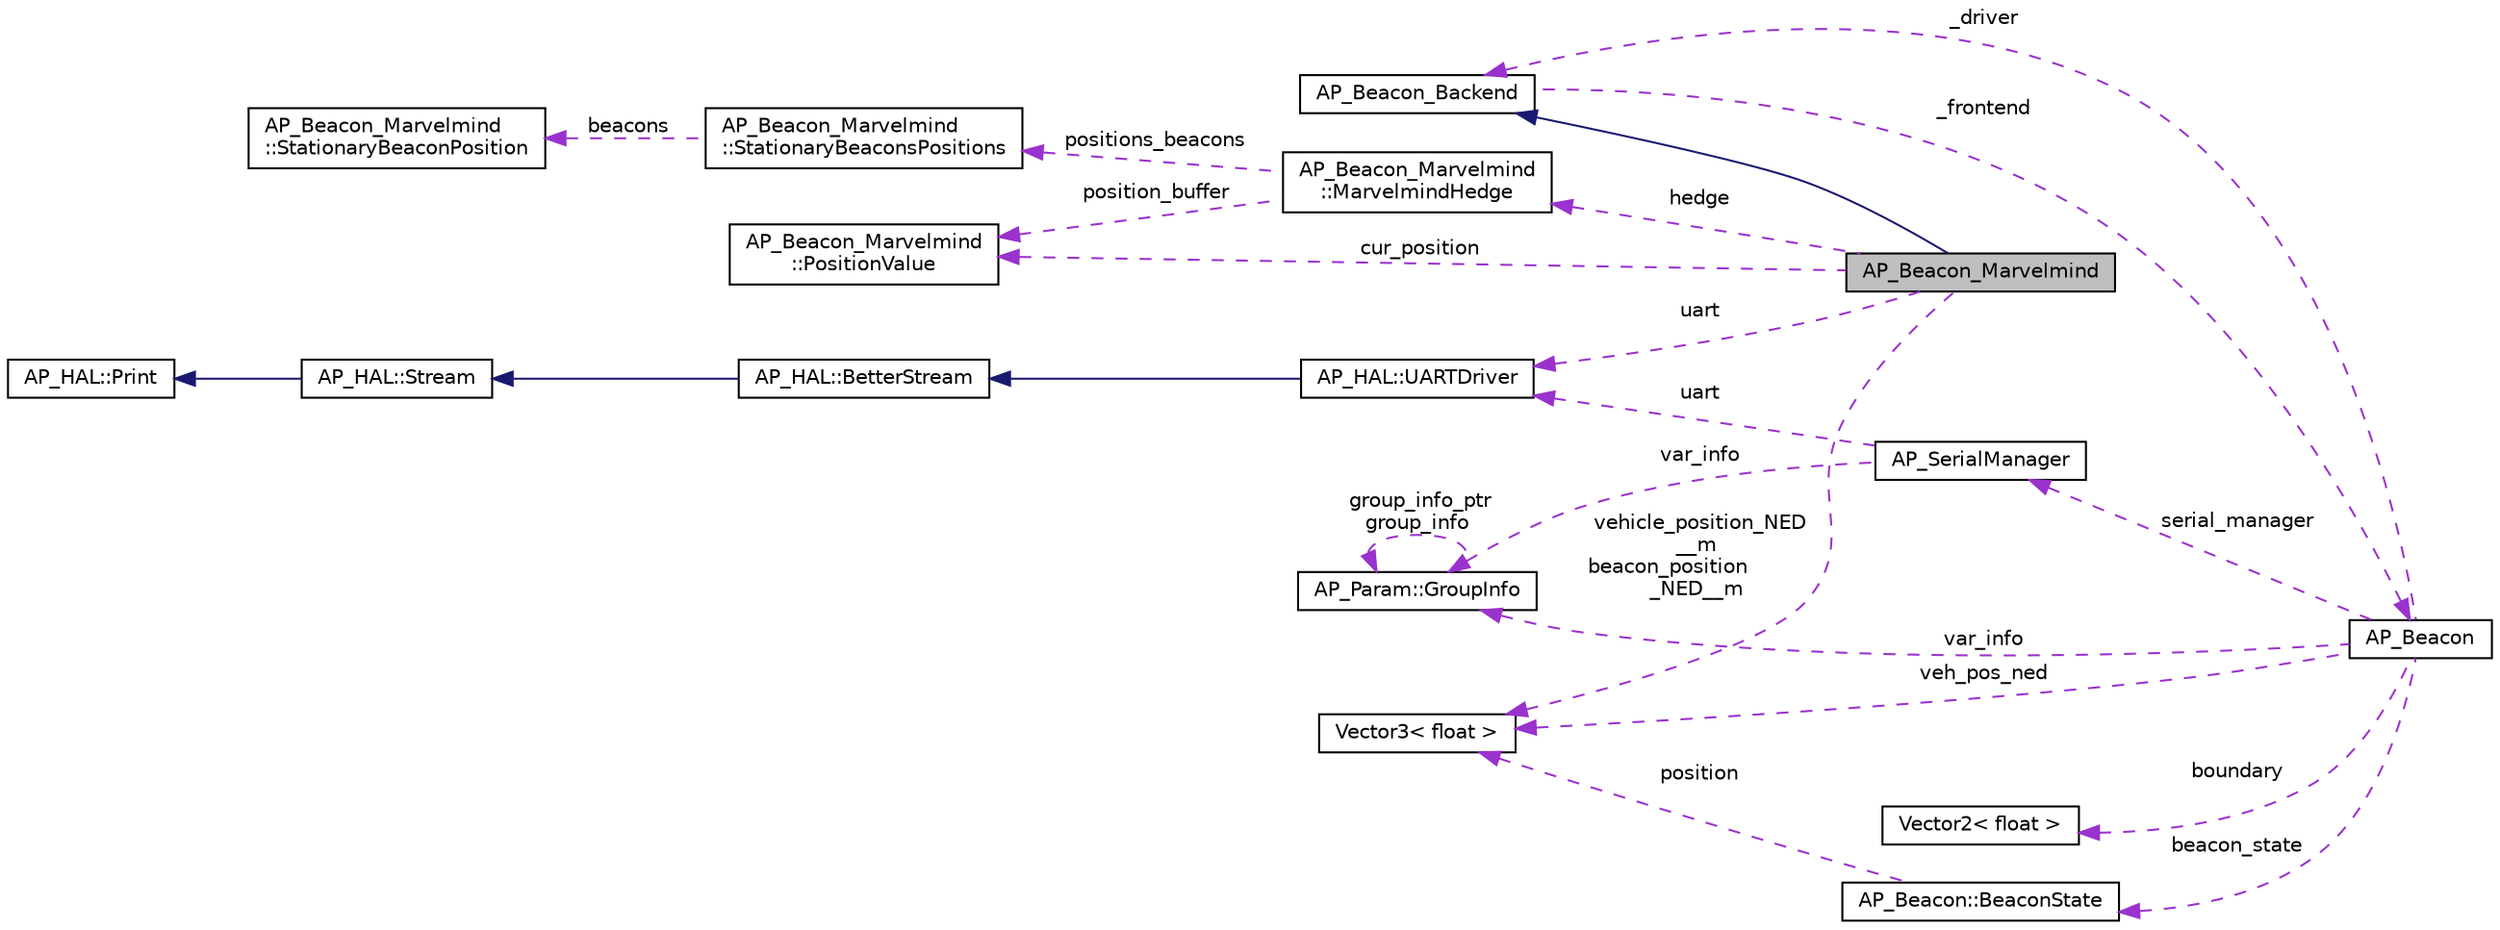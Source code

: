 digraph "AP_Beacon_Marvelmind"
{
 // INTERACTIVE_SVG=YES
  edge [fontname="Helvetica",fontsize="10",labelfontname="Helvetica",labelfontsize="10"];
  node [fontname="Helvetica",fontsize="10",shape=record];
  rankdir="LR";
  Node1 [label="AP_Beacon_Marvelmind",height=0.2,width=0.4,color="black", fillcolor="grey75", style="filled", fontcolor="black"];
  Node2 -> Node1 [dir="back",color="midnightblue",fontsize="10",style="solid",fontname="Helvetica"];
  Node2 [label="AP_Beacon_Backend",height=0.2,width=0.4,color="black", fillcolor="white", style="filled",URL="$classAP__Beacon__Backend.html"];
  Node3 -> Node2 [dir="back",color="darkorchid3",fontsize="10",style="dashed",label=" _frontend" ,fontname="Helvetica"];
  Node3 [label="AP_Beacon",height=0.2,width=0.4,color="black", fillcolor="white", style="filled",URL="$classAP__Beacon.html"];
  Node4 -> Node3 [dir="back",color="darkorchid3",fontsize="10",style="dashed",label=" serial_manager" ,fontname="Helvetica"];
  Node4 [label="AP_SerialManager",height=0.2,width=0.4,color="black", fillcolor="white", style="filled",URL="$classAP__SerialManager.html"];
  Node5 -> Node4 [dir="back",color="darkorchid3",fontsize="10",style="dashed",label=" uart" ,fontname="Helvetica"];
  Node5 [label="AP_HAL::UARTDriver",height=0.2,width=0.4,color="black", fillcolor="white", style="filled",URL="$classAP__HAL_1_1UARTDriver.html"];
  Node6 -> Node5 [dir="back",color="midnightblue",fontsize="10",style="solid",fontname="Helvetica"];
  Node6 [label="AP_HAL::BetterStream",height=0.2,width=0.4,color="black", fillcolor="white", style="filled",URL="$classAP__HAL_1_1BetterStream.html"];
  Node7 -> Node6 [dir="back",color="midnightblue",fontsize="10",style="solid",fontname="Helvetica"];
  Node7 [label="AP_HAL::Stream",height=0.2,width=0.4,color="black", fillcolor="white", style="filled",URL="$classAP__HAL_1_1Stream.html"];
  Node8 -> Node7 [dir="back",color="midnightblue",fontsize="10",style="solid",fontname="Helvetica"];
  Node8 [label="AP_HAL::Print",height=0.2,width=0.4,color="black", fillcolor="white", style="filled",URL="$classAP__HAL_1_1Print.html"];
  Node9 -> Node4 [dir="back",color="darkorchid3",fontsize="10",style="dashed",label=" var_info" ,fontname="Helvetica"];
  Node9 [label="AP_Param::GroupInfo",height=0.2,width=0.4,color="black", fillcolor="white", style="filled",URL="$structAP__Param_1_1GroupInfo.html"];
  Node9 -> Node9 [dir="back",color="darkorchid3",fontsize="10",style="dashed",label=" group_info_ptr\ngroup_info" ,fontname="Helvetica"];
  Node2 -> Node3 [dir="back",color="darkorchid3",fontsize="10",style="dashed",label=" _driver" ,fontname="Helvetica"];
  Node9 -> Node3 [dir="back",color="darkorchid3",fontsize="10",style="dashed",label=" var_info" ,fontname="Helvetica"];
  Node10 -> Node3 [dir="back",color="darkorchid3",fontsize="10",style="dashed",label=" veh_pos_ned" ,fontname="Helvetica"];
  Node10 [label="Vector3\< float \>",height=0.2,width=0.4,color="black", fillcolor="white", style="filled",URL="$classVector3.html"];
  Node11 -> Node3 [dir="back",color="darkorchid3",fontsize="10",style="dashed",label=" boundary" ,fontname="Helvetica"];
  Node11 [label="Vector2\< float \>",height=0.2,width=0.4,color="black", fillcolor="white", style="filled",URL="$structVector2.html"];
  Node12 -> Node3 [dir="back",color="darkorchid3",fontsize="10",style="dashed",label=" beacon_state" ,fontname="Helvetica"];
  Node12 [label="AP_Beacon::BeaconState",height=0.2,width=0.4,color="black", fillcolor="white", style="filled",URL="$structAP__Beacon_1_1BeaconState.html"];
  Node10 -> Node12 [dir="back",color="darkorchid3",fontsize="10",style="dashed",label=" position" ,fontname="Helvetica"];
  Node13 -> Node1 [dir="back",color="darkorchid3",fontsize="10",style="dashed",label=" cur_position" ,fontname="Helvetica"];
  Node13 [label="AP_Beacon_Marvelmind\l::PositionValue",height=0.2,width=0.4,color="black", fillcolor="white", style="filled",URL="$structAP__Beacon__Marvelmind_1_1PositionValue.html"];
  Node5 -> Node1 [dir="back",color="darkorchid3",fontsize="10",style="dashed",label=" uart" ,fontname="Helvetica"];
  Node10 -> Node1 [dir="back",color="darkorchid3",fontsize="10",style="dashed",label=" vehicle_position_NED\l__m\nbeacon_position\l_NED__m" ,fontname="Helvetica"];
  Node14 -> Node1 [dir="back",color="darkorchid3",fontsize="10",style="dashed",label=" hedge" ,fontname="Helvetica"];
  Node14 [label="AP_Beacon_Marvelmind\l::MarvelmindHedge",height=0.2,width=0.4,color="black", fillcolor="white", style="filled",URL="$structAP__Beacon__Marvelmind_1_1MarvelmindHedge.html"];
  Node13 -> Node14 [dir="back",color="darkorchid3",fontsize="10",style="dashed",label=" position_buffer" ,fontname="Helvetica"];
  Node15 -> Node14 [dir="back",color="darkorchid3",fontsize="10",style="dashed",label=" positions_beacons" ,fontname="Helvetica"];
  Node15 [label="AP_Beacon_Marvelmind\l::StationaryBeaconsPositions",height=0.2,width=0.4,color="black", fillcolor="white", style="filled",URL="$structAP__Beacon__Marvelmind_1_1StationaryBeaconsPositions.html"];
  Node16 -> Node15 [dir="back",color="darkorchid3",fontsize="10",style="dashed",label=" beacons" ,fontname="Helvetica"];
  Node16 [label="AP_Beacon_Marvelmind\l::StationaryBeaconPosition",height=0.2,width=0.4,color="black", fillcolor="white", style="filled",URL="$structAP__Beacon__Marvelmind_1_1StationaryBeaconPosition.html"];
}
